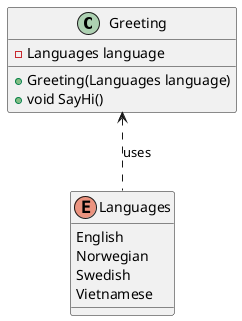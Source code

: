 @startuml

class Greeting {
    -Languages language
    +Greeting(Languages language)
    +void SayHi()
}

enum Languages {
    English
    Norwegian
    Swedish
    Vietnamese
}

' Relations
Greeting <.. Languages : uses 

' class Program {
'     +{static}void Main(string[] args)
' }

' Program --> Greeting : creates and uses

@enduml